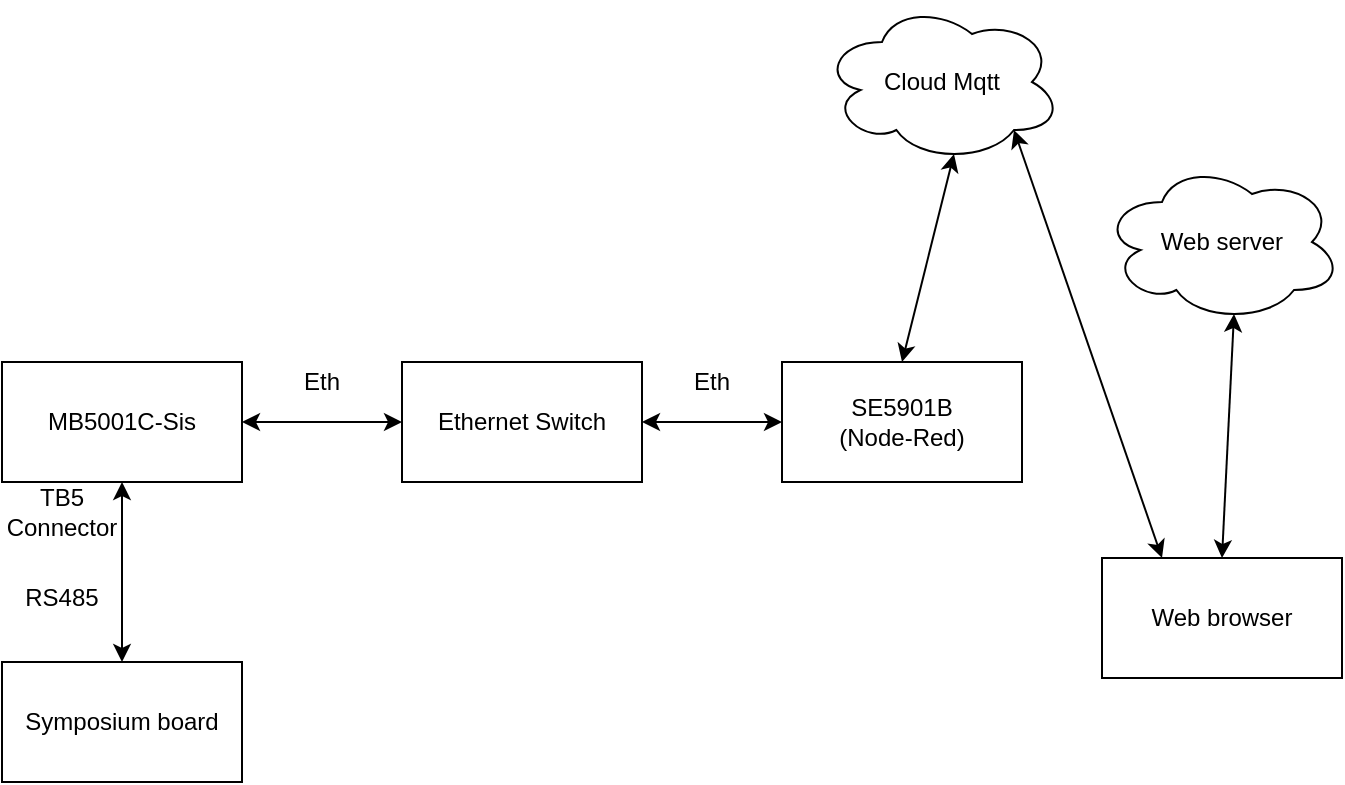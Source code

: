 <mxfile pages="1" version="11.2.8" type="device"><diagram id="Kc3d-Ac98IFBggfehsLP" name="Page-1"><mxGraphModel dx="1233" dy="612" grid="1" gridSize="10" guides="1" tooltips="1" connect="1" arrows="1" fold="1" page="1" pageScale="1" pageWidth="850" pageHeight="1100" math="0" shadow="0"><root><mxCell id="0"/><mxCell id="1" parent="0"/><mxCell id="P9RR1kDQqMIzlYp1hIWP-1" value="MB5001C-Sis" style="rounded=0;whiteSpace=wrap;html=1;" vertex="1" parent="1"><mxGeometry x="140" y="240" width="120" height="60" as="geometry"/></mxCell><mxCell id="P9RR1kDQqMIzlYp1hIWP-2" value="Ethernet Switch" style="rounded=0;whiteSpace=wrap;html=1;" vertex="1" parent="1"><mxGeometry x="340" y="240" width="120" height="60" as="geometry"/></mxCell><mxCell id="P9RR1kDQqMIzlYp1hIWP-3" value="SE5901B&lt;br&gt;(Node-Red)" style="rounded=0;whiteSpace=wrap;html=1;" vertex="1" parent="1"><mxGeometry x="530" y="240" width="120" height="60" as="geometry"/></mxCell><mxCell id="P9RR1kDQqMIzlYp1hIWP-4" value="Symposium board" style="rounded=0;whiteSpace=wrap;html=1;" vertex="1" parent="1"><mxGeometry x="140" y="390" width="120" height="60" as="geometry"/></mxCell><mxCell id="P9RR1kDQqMIzlYp1hIWP-5" value="" style="endArrow=classic;startArrow=classic;html=1;exitX=0.5;exitY=0;exitDx=0;exitDy=0;" edge="1" parent="1" source="P9RR1kDQqMIzlYp1hIWP-4" target="P9RR1kDQqMIzlYp1hIWP-1"><mxGeometry width="50" height="50" relative="1" as="geometry"><mxPoint x="300" y="380" as="sourcePoint"/><mxPoint x="350" y="330" as="targetPoint"/></mxGeometry></mxCell><mxCell id="P9RR1kDQqMIzlYp1hIWP-6" value="RS485" style="text;html=1;strokeColor=none;fillColor=none;align=center;verticalAlign=middle;whiteSpace=wrap;rounded=0;" vertex="1" parent="1"><mxGeometry x="150" y="347.5" width="40" height="20" as="geometry"/></mxCell><mxCell id="P9RR1kDQqMIzlYp1hIWP-7" value="TB5 Connector" style="text;html=1;strokeColor=none;fillColor=none;align=center;verticalAlign=middle;whiteSpace=wrap;rounded=0;" vertex="1" parent="1"><mxGeometry x="150" y="305" width="40" height="20" as="geometry"/></mxCell><mxCell id="P9RR1kDQqMIzlYp1hIWP-8" value="" style="endArrow=classic;startArrow=classic;html=1;exitX=1;exitY=0.5;exitDx=0;exitDy=0;entryX=0;entryY=0.5;entryDx=0;entryDy=0;" edge="1" parent="1" source="P9RR1kDQqMIzlYp1hIWP-1" target="P9RR1kDQqMIzlYp1hIWP-2"><mxGeometry width="50" height="50" relative="1" as="geometry"><mxPoint x="270" y="160" as="sourcePoint"/><mxPoint x="320" y="110" as="targetPoint"/></mxGeometry></mxCell><mxCell id="P9RR1kDQqMIzlYp1hIWP-9" value="Eth" style="text;html=1;strokeColor=none;fillColor=none;align=center;verticalAlign=middle;whiteSpace=wrap;rounded=0;" vertex="1" parent="1"><mxGeometry x="280" y="240" width="40" height="20" as="geometry"/></mxCell><mxCell id="P9RR1kDQqMIzlYp1hIWP-10" value="Eth" style="text;html=1;strokeColor=none;fillColor=none;align=center;verticalAlign=middle;whiteSpace=wrap;rounded=0;" vertex="1" parent="1"><mxGeometry x="475" y="240" width="40" height="20" as="geometry"/></mxCell><mxCell id="P9RR1kDQqMIzlYp1hIWP-11" value="" style="endArrow=classic;startArrow=classic;html=1;exitX=1;exitY=0.5;exitDx=0;exitDy=0;" edge="1" parent="1" source="P9RR1kDQqMIzlYp1hIWP-2" target="P9RR1kDQqMIzlYp1hIWP-3"><mxGeometry width="50" height="50" relative="1" as="geometry"><mxPoint x="510" y="420" as="sourcePoint"/><mxPoint x="560" y="370" as="targetPoint"/></mxGeometry></mxCell><mxCell id="P9RR1kDQqMIzlYp1hIWP-13" value="Cloud Mqtt" style="ellipse;shape=cloud;whiteSpace=wrap;html=1;" vertex="1" parent="1"><mxGeometry x="550" y="60" width="120" height="80" as="geometry"/></mxCell><mxCell id="P9RR1kDQqMIzlYp1hIWP-15" value="Web server" style="ellipse;shape=cloud;whiteSpace=wrap;html=1;" vertex="1" parent="1"><mxGeometry x="690" y="140" width="120" height="80" as="geometry"/></mxCell><mxCell id="P9RR1kDQqMIzlYp1hIWP-17" value="" style="endArrow=classic;startArrow=classic;html=1;exitX=0.5;exitY=0;exitDx=0;exitDy=0;entryX=0.55;entryY=0.95;entryDx=0;entryDy=0;entryPerimeter=0;" edge="1" parent="1" source="P9RR1kDQqMIzlYp1hIWP-3" target="P9RR1kDQqMIzlYp1hIWP-13"><mxGeometry width="50" height="50" relative="1" as="geometry"><mxPoint x="450" y="190" as="sourcePoint"/><mxPoint x="500" y="140" as="targetPoint"/></mxGeometry></mxCell><mxCell id="P9RR1kDQqMIzlYp1hIWP-18" value="" style="endArrow=classic;startArrow=classic;html=1;entryX=0.55;entryY=0.95;entryDx=0;entryDy=0;entryPerimeter=0;exitX=0.5;exitY=0;exitDx=0;exitDy=0;" edge="1" parent="1" source="P9RR1kDQqMIzlYp1hIWP-19" target="P9RR1kDQqMIzlYp1hIWP-15"><mxGeometry width="50" height="50" relative="1" as="geometry"><mxPoint x="756" y="280" as="sourcePoint"/><mxPoint x="810" y="270" as="targetPoint"/></mxGeometry></mxCell><mxCell id="P9RR1kDQqMIzlYp1hIWP-19" value="Web browser" style="rounded=0;whiteSpace=wrap;html=1;" vertex="1" parent="1"><mxGeometry x="690" y="338" width="120" height="60" as="geometry"/></mxCell><mxCell id="P9RR1kDQqMIzlYp1hIWP-20" value="" style="endArrow=classic;startArrow=classic;html=1;entryX=0.8;entryY=0.8;entryDx=0;entryDy=0;entryPerimeter=0;exitX=0.25;exitY=0;exitDx=0;exitDy=0;" edge="1" parent="1" source="P9RR1kDQqMIzlYp1hIWP-19" target="P9RR1kDQqMIzlYp1hIWP-13"><mxGeometry width="50" height="50" relative="1" as="geometry"><mxPoint x="580" y="420" as="sourcePoint"/><mxPoint x="630" y="370" as="targetPoint"/></mxGeometry></mxCell></root></mxGraphModel></diagram></mxfile>